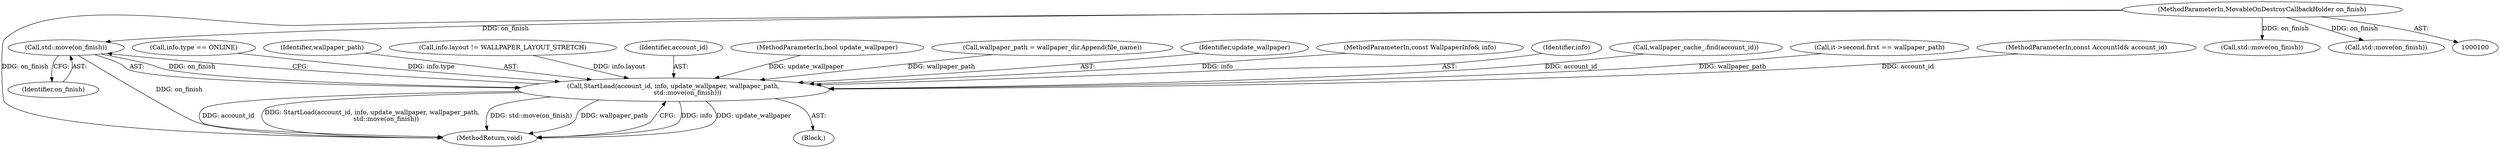 digraph "0_Chrome_39595f8d4dffcb644d438106dcb64a30c139ff0e_6@API" {
"1000212" [label="(Call,std::move(on_finish))"];
"1000104" [label="(MethodParameterIn,MovableOnDestroyCallbackHolder on_finish)"];
"1000207" [label="(Call,StartLoad(account_id, info, update_wallpaper, wallpaper_path,\n              std::move(on_finish)))"];
"1000142" [label="(Call,info.type == ONLINE)"];
"1000213" [label="(Identifier,on_finish)"];
"1000211" [label="(Identifier,wallpaper_path)"];
"1000158" [label="(Call,info.layout != WALLPAPER_LAYOUT_STRETCH)"];
"1000254" [label="(Call,std::move(on_finish))"];
"1000243" [label="(Call,std::move(on_finish))"];
"1000207" [label="(Call,StartLoad(account_id, info, update_wallpaper, wallpaper_path,\n              std::move(on_finish)))"];
"1000208" [label="(Identifier,account_id)"];
"1000212" [label="(Call,std::move(on_finish))"];
"1000103" [label="(MethodParameterIn,bool update_wallpaper)"];
"1000180" [label="(Call,wallpaper_path = wallpaper_dir.Append(file_name))"];
"1000210" [label="(Identifier,update_wallpaper)"];
"1000256" [label="(MethodReturn,void)"];
"1000104" [label="(MethodParameterIn,MovableOnDestroyCallbackHolder on_finish)"];
"1000102" [label="(MethodParameterIn,const WallpaperInfo& info)"];
"1000147" [label="(Block,)"];
"1000209" [label="(Identifier,info)"];
"1000187" [label="(Call,wallpaper_cache_.find(account_id))"];
"1000195" [label="(Call,it->second.first == wallpaper_path)"];
"1000101" [label="(MethodParameterIn,const AccountId& account_id)"];
"1000212" -> "1000207"  [label="AST: "];
"1000212" -> "1000213"  [label="CFG: "];
"1000213" -> "1000212"  [label="AST: "];
"1000207" -> "1000212"  [label="CFG: "];
"1000212" -> "1000256"  [label="DDG: on_finish"];
"1000212" -> "1000207"  [label="DDG: on_finish"];
"1000104" -> "1000212"  [label="DDG: on_finish"];
"1000104" -> "1000100"  [label="AST: "];
"1000104" -> "1000256"  [label="DDG: on_finish"];
"1000104" -> "1000243"  [label="DDG: on_finish"];
"1000104" -> "1000254"  [label="DDG: on_finish"];
"1000207" -> "1000147"  [label="AST: "];
"1000208" -> "1000207"  [label="AST: "];
"1000209" -> "1000207"  [label="AST: "];
"1000210" -> "1000207"  [label="AST: "];
"1000211" -> "1000207"  [label="AST: "];
"1000256" -> "1000207"  [label="CFG: "];
"1000207" -> "1000256"  [label="DDG: info"];
"1000207" -> "1000256"  [label="DDG: update_wallpaper"];
"1000207" -> "1000256"  [label="DDG: account_id"];
"1000207" -> "1000256"  [label="DDG: StartLoad(account_id, info, update_wallpaper, wallpaper_path,\n              std::move(on_finish))"];
"1000207" -> "1000256"  [label="DDG: std::move(on_finish)"];
"1000207" -> "1000256"  [label="DDG: wallpaper_path"];
"1000187" -> "1000207"  [label="DDG: account_id"];
"1000101" -> "1000207"  [label="DDG: account_id"];
"1000158" -> "1000207"  [label="DDG: info.layout"];
"1000142" -> "1000207"  [label="DDG: info.type"];
"1000102" -> "1000207"  [label="DDG: info"];
"1000103" -> "1000207"  [label="DDG: update_wallpaper"];
"1000195" -> "1000207"  [label="DDG: wallpaper_path"];
"1000180" -> "1000207"  [label="DDG: wallpaper_path"];
}
